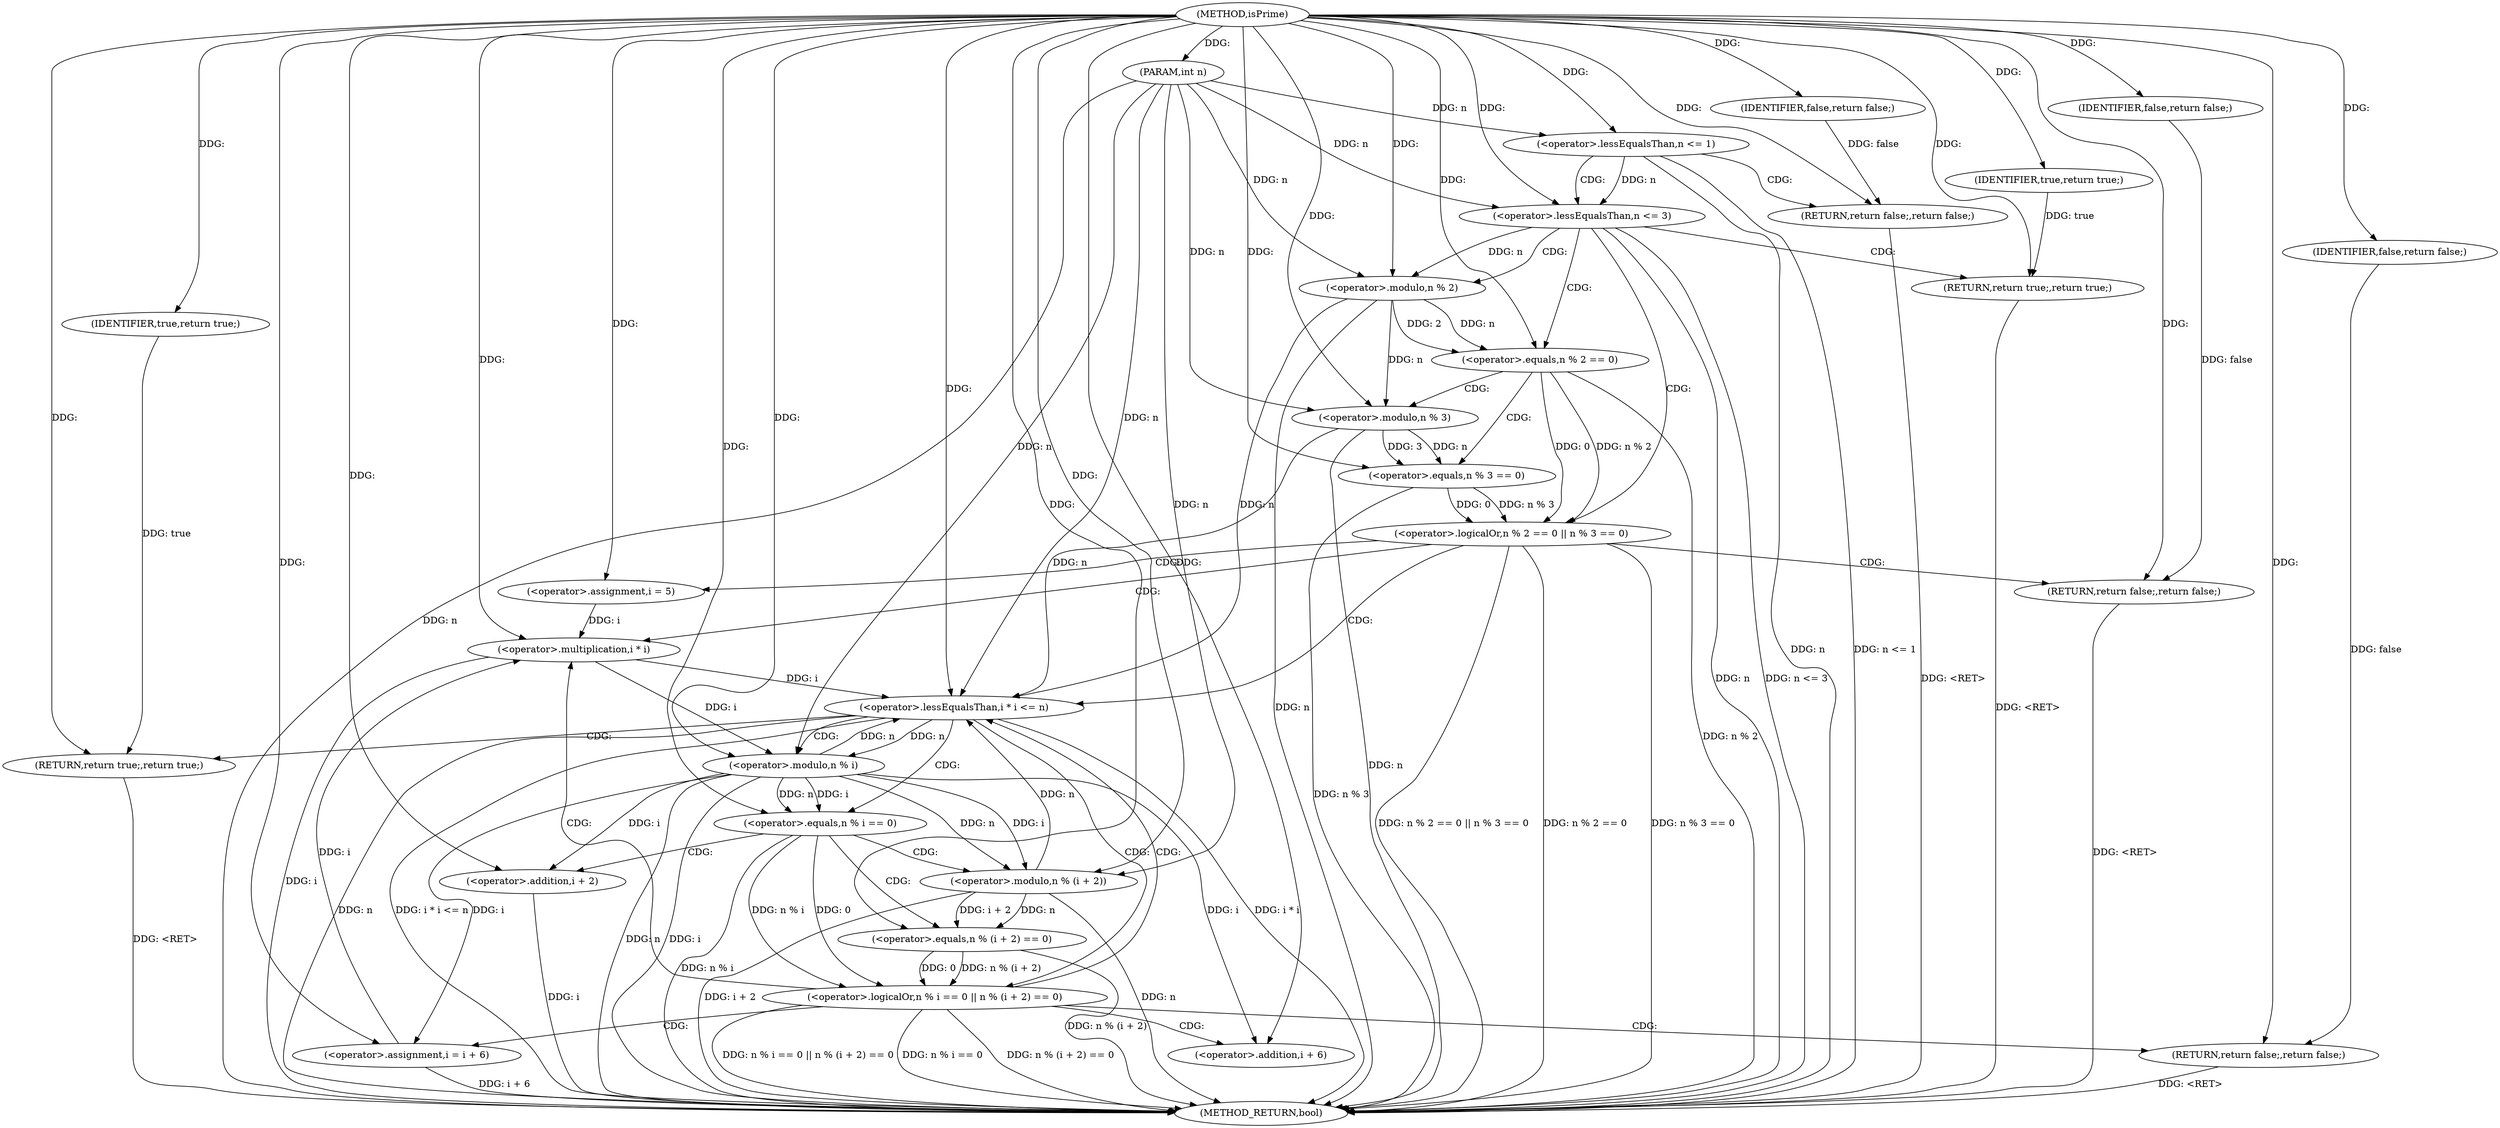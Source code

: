 digraph "isPrime" {  
"1000567" [label = "(METHOD,isPrime)" ]
"1000631" [label = "(METHOD_RETURN,bool)" ]
"1000568" [label = "(PARAM,int n)" ]
"1000629" [label = "(RETURN,return true;,return true;)" ]
"1000571" [label = "(<operator>.lessEqualsThan,n <= 1)" ]
"1000574" [label = "(RETURN,return false;,return false;)" ]
"1000577" [label = "(<operator>.lessEqualsThan,n <= 3)" ]
"1000580" [label = "(RETURN,return true;,return true;)" ]
"1000583" [label = "(<operator>.logicalOr,n % 2 == 0 || n % 3 == 0)" ]
"1000594" [label = "(RETURN,return false;,return false;)" ]
"1000598" [label = "(<operator>.assignment,i = 5)" ]
"1000601" [label = "(<operator>.lessEqualsThan,i * i <= n)" ]
"1000606" [label = "(<operator>.assignment,i = i + 6)" ]
"1000630" [label = "(IDENTIFIER,true,return true;)" ]
"1000575" [label = "(IDENTIFIER,false,return false;)" ]
"1000581" [label = "(IDENTIFIER,true,return true;)" ]
"1000595" [label = "(IDENTIFIER,false,return false;)" ]
"1000584" [label = "(<operator>.equals,n % 2 == 0)" ]
"1000589" [label = "(<operator>.equals,n % 3 == 0)" ]
"1000602" [label = "(<operator>.multiplication,i * i)" ]
"1000608" [label = "(<operator>.addition,i + 6)" ]
"1000613" [label = "(<operator>.logicalOr,n % i == 0 || n % (i + 2) == 0)" ]
"1000585" [label = "(<operator>.modulo,n % 2)" ]
"1000590" [label = "(<operator>.modulo,n % 3)" ]
"1000627" [label = "(RETURN,return false;,return false;)" ]
"1000614" [label = "(<operator>.equals,n % i == 0)" ]
"1000619" [label = "(<operator>.equals,n % (i + 2) == 0)" ]
"1000628" [label = "(IDENTIFIER,false,return false;)" ]
"1000615" [label = "(<operator>.modulo,n % i)" ]
"1000620" [label = "(<operator>.modulo,n % (i + 2))" ]
"1000622" [label = "(<operator>.addition,i + 2)" ]
  "1000627" -> "1000631"  [ label = "DDG: <RET>"] 
  "1000574" -> "1000631"  [ label = "DDG: <RET>"] 
  "1000594" -> "1000631"  [ label = "DDG: <RET>"] 
  "1000568" -> "1000631"  [ label = "DDG: n"] 
  "1000571" -> "1000631"  [ label = "DDG: n"] 
  "1000571" -> "1000631"  [ label = "DDG: n <= 1"] 
  "1000577" -> "1000631"  [ label = "DDG: n"] 
  "1000577" -> "1000631"  [ label = "DDG: n <= 3"] 
  "1000585" -> "1000631"  [ label = "DDG: n"] 
  "1000584" -> "1000631"  [ label = "DDG: n % 2"] 
  "1000583" -> "1000631"  [ label = "DDG: n % 2 == 0"] 
  "1000590" -> "1000631"  [ label = "DDG: n"] 
  "1000589" -> "1000631"  [ label = "DDG: n % 3"] 
  "1000583" -> "1000631"  [ label = "DDG: n % 3 == 0"] 
  "1000583" -> "1000631"  [ label = "DDG: n % 2 == 0 || n % 3 == 0"] 
  "1000602" -> "1000631"  [ label = "DDG: i"] 
  "1000601" -> "1000631"  [ label = "DDG: i * i"] 
  "1000601" -> "1000631"  [ label = "DDG: n"] 
  "1000601" -> "1000631"  [ label = "DDG: i * i <= n"] 
  "1000615" -> "1000631"  [ label = "DDG: n"] 
  "1000615" -> "1000631"  [ label = "DDG: i"] 
  "1000614" -> "1000631"  [ label = "DDG: n % i"] 
  "1000613" -> "1000631"  [ label = "DDG: n % i == 0"] 
  "1000620" -> "1000631"  [ label = "DDG: n"] 
  "1000622" -> "1000631"  [ label = "DDG: i"] 
  "1000620" -> "1000631"  [ label = "DDG: i + 2"] 
  "1000619" -> "1000631"  [ label = "DDG: n % (i + 2)"] 
  "1000613" -> "1000631"  [ label = "DDG: n % (i + 2) == 0"] 
  "1000613" -> "1000631"  [ label = "DDG: n % i == 0 || n % (i + 2) == 0"] 
  "1000606" -> "1000631"  [ label = "DDG: i + 6"] 
  "1000580" -> "1000631"  [ label = "DDG: <RET>"] 
  "1000629" -> "1000631"  [ label = "DDG: <RET>"] 
  "1000567" -> "1000568"  [ label = "DDG: "] 
  "1000630" -> "1000629"  [ label = "DDG: true"] 
  "1000567" -> "1000629"  [ label = "DDG: "] 
  "1000575" -> "1000574"  [ label = "DDG: false"] 
  "1000567" -> "1000574"  [ label = "DDG: "] 
  "1000581" -> "1000580"  [ label = "DDG: true"] 
  "1000567" -> "1000580"  [ label = "DDG: "] 
  "1000595" -> "1000594"  [ label = "DDG: false"] 
  "1000567" -> "1000594"  [ label = "DDG: "] 
  "1000567" -> "1000598"  [ label = "DDG: "] 
  "1000615" -> "1000606"  [ label = "DDG: i"] 
  "1000567" -> "1000606"  [ label = "DDG: "] 
  "1000567" -> "1000630"  [ label = "DDG: "] 
  "1000568" -> "1000571"  [ label = "DDG: n"] 
  "1000567" -> "1000571"  [ label = "DDG: "] 
  "1000567" -> "1000575"  [ label = "DDG: "] 
  "1000571" -> "1000577"  [ label = "DDG: n"] 
  "1000568" -> "1000577"  [ label = "DDG: n"] 
  "1000567" -> "1000577"  [ label = "DDG: "] 
  "1000567" -> "1000581"  [ label = "DDG: "] 
  "1000584" -> "1000583"  [ label = "DDG: n % 2"] 
  "1000584" -> "1000583"  [ label = "DDG: 0"] 
  "1000589" -> "1000583"  [ label = "DDG: 0"] 
  "1000589" -> "1000583"  [ label = "DDG: n % 3"] 
  "1000567" -> "1000595"  [ label = "DDG: "] 
  "1000602" -> "1000601"  [ label = "DDG: i"] 
  "1000585" -> "1000601"  [ label = "DDG: n"] 
  "1000590" -> "1000601"  [ label = "DDG: n"] 
  "1000615" -> "1000601"  [ label = "DDG: n"] 
  "1000620" -> "1000601"  [ label = "DDG: n"] 
  "1000568" -> "1000601"  [ label = "DDG: n"] 
  "1000567" -> "1000601"  [ label = "DDG: "] 
  "1000585" -> "1000584"  [ label = "DDG: n"] 
  "1000585" -> "1000584"  [ label = "DDG: 2"] 
  "1000567" -> "1000584"  [ label = "DDG: "] 
  "1000590" -> "1000589"  [ label = "DDG: n"] 
  "1000590" -> "1000589"  [ label = "DDG: 3"] 
  "1000567" -> "1000589"  [ label = "DDG: "] 
  "1000598" -> "1000602"  [ label = "DDG: i"] 
  "1000606" -> "1000602"  [ label = "DDG: i"] 
  "1000567" -> "1000602"  [ label = "DDG: "] 
  "1000615" -> "1000608"  [ label = "DDG: i"] 
  "1000567" -> "1000608"  [ label = "DDG: "] 
  "1000577" -> "1000585"  [ label = "DDG: n"] 
  "1000568" -> "1000585"  [ label = "DDG: n"] 
  "1000567" -> "1000585"  [ label = "DDG: "] 
  "1000585" -> "1000590"  [ label = "DDG: n"] 
  "1000568" -> "1000590"  [ label = "DDG: n"] 
  "1000567" -> "1000590"  [ label = "DDG: "] 
  "1000614" -> "1000613"  [ label = "DDG: n % i"] 
  "1000614" -> "1000613"  [ label = "DDG: 0"] 
  "1000619" -> "1000613"  [ label = "DDG: n % (i + 2)"] 
  "1000619" -> "1000613"  [ label = "DDG: 0"] 
  "1000628" -> "1000627"  [ label = "DDG: false"] 
  "1000567" -> "1000627"  [ label = "DDG: "] 
  "1000615" -> "1000614"  [ label = "DDG: n"] 
  "1000615" -> "1000614"  [ label = "DDG: i"] 
  "1000567" -> "1000614"  [ label = "DDG: "] 
  "1000620" -> "1000619"  [ label = "DDG: n"] 
  "1000620" -> "1000619"  [ label = "DDG: i + 2"] 
  "1000567" -> "1000619"  [ label = "DDG: "] 
  "1000567" -> "1000628"  [ label = "DDG: "] 
  "1000601" -> "1000615"  [ label = "DDG: n"] 
  "1000568" -> "1000615"  [ label = "DDG: n"] 
  "1000567" -> "1000615"  [ label = "DDG: "] 
  "1000602" -> "1000615"  [ label = "DDG: i"] 
  "1000615" -> "1000620"  [ label = "DDG: n"] 
  "1000568" -> "1000620"  [ label = "DDG: n"] 
  "1000567" -> "1000620"  [ label = "DDG: "] 
  "1000615" -> "1000620"  [ label = "DDG: i"] 
  "1000615" -> "1000622"  [ label = "DDG: i"] 
  "1000567" -> "1000622"  [ label = "DDG: "] 
  "1000571" -> "1000577"  [ label = "CDG: "] 
  "1000571" -> "1000574"  [ label = "CDG: "] 
  "1000577" -> "1000585"  [ label = "CDG: "] 
  "1000577" -> "1000584"  [ label = "CDG: "] 
  "1000577" -> "1000580"  [ label = "CDG: "] 
  "1000577" -> "1000583"  [ label = "CDG: "] 
  "1000583" -> "1000602"  [ label = "CDG: "] 
  "1000583" -> "1000594"  [ label = "CDG: "] 
  "1000583" -> "1000598"  [ label = "CDG: "] 
  "1000583" -> "1000601"  [ label = "CDG: "] 
  "1000601" -> "1000614"  [ label = "CDG: "] 
  "1000601" -> "1000615"  [ label = "CDG: "] 
  "1000601" -> "1000629"  [ label = "CDG: "] 
  "1000601" -> "1000613"  [ label = "CDG: "] 
  "1000584" -> "1000590"  [ label = "CDG: "] 
  "1000584" -> "1000589"  [ label = "CDG: "] 
  "1000613" -> "1000602"  [ label = "CDG: "] 
  "1000613" -> "1000627"  [ label = "CDG: "] 
  "1000613" -> "1000608"  [ label = "CDG: "] 
  "1000613" -> "1000601"  [ label = "CDG: "] 
  "1000613" -> "1000606"  [ label = "CDG: "] 
  "1000614" -> "1000619"  [ label = "CDG: "] 
  "1000614" -> "1000620"  [ label = "CDG: "] 
  "1000614" -> "1000622"  [ label = "CDG: "] 
}

